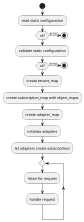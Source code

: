 @startuml
'https://plantuml.com/activity-diagram-beta

scale 0.3

start
:read static configuration;
if (ok?) then (error)
    stop
endif
:validate static configuration;
if (ok?) then (error)
    stop
endif
:create tenant_map;
:create subscription_map with object_maps;
:create adapter_map;
:initialize adapters;
:let adapters create subscriptions;
repeat
    :listen for request;
    :handle request;
repeat while
@enduml
